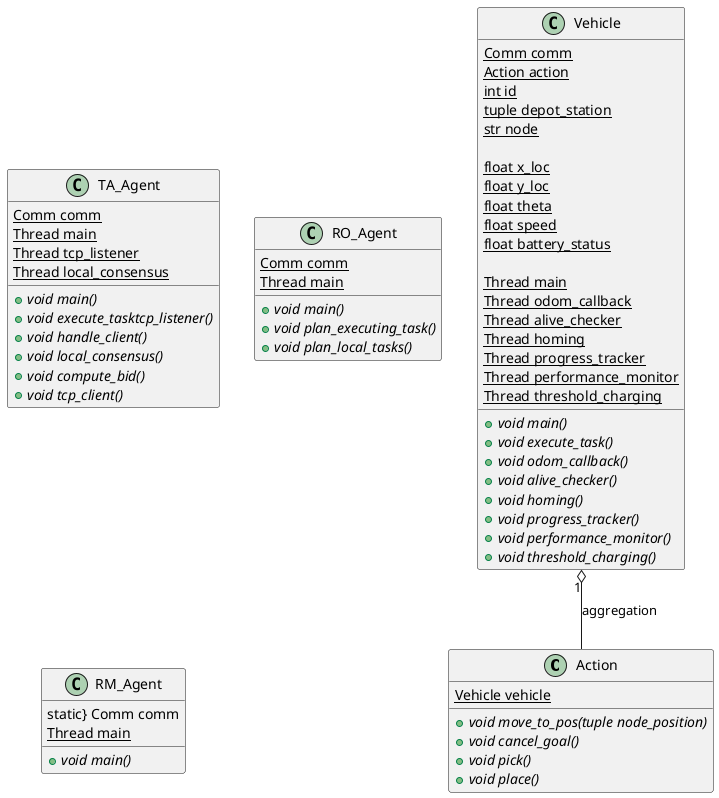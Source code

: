 @startuml

class Action {

    {static} Vehicle vehicle

    +void {abstract} move_to_pos(tuple node_position)
    +void {abstract} cancel_goal()
    +void {abstract} pick()
    +void {abstract} place()

}

class Vehicle {

    {static} Comm comm
    {static} Action action
    {static} int id
    {static} tuple depot_station
    {static} str node
    
    {static} float x_loc
    {static} float y_loc
    {static} float theta
    {static} float speed
    {static} float battery_status

    {static} Thread main
    {static} Thread odom_callback
    {static} Thread alive_checker
    {static} Thread homing
    {static} Thread progress_tracker
    {static} Thread performance_monitor
    {static} Thread threshold_charging

    +void {abstract} main()
    +void {abstract} execute_task()
    +void {abstract} odom_callback()
    +void {abstract} alive_checker()
    +void {abstract} homing()
    +void {abstract} progress_tracker()
    +void {abstract} performance_monitor()
    +void {abstract} threshold_charging()

}

class TA_Agent {

    {static} Comm comm
    {static} Thread main
    {static} Thread tcp_listener
    {static} Thread local_consensus

    +void {abstract} main()
    +void {abstract} execute_tasktcp_listener()
    +void {abstract} handle_client()
    +void {abstract} local_consensus()
    +void {abstract} compute_bid()
    +void {abstract} tcp_client()

}

class RO_Agent {

    {static} Comm comm
    {static} Thread main

    +void {abstract} main()
    +void {abstract} plan_executing_task()
    +void {abstract} plan_local_tasks()
    
}

class RM_Agent {

    static} Comm comm
    {static} Thread main

    +void {abstract} main()

}

Vehicle "1" o-- Action : aggregation

@enduml